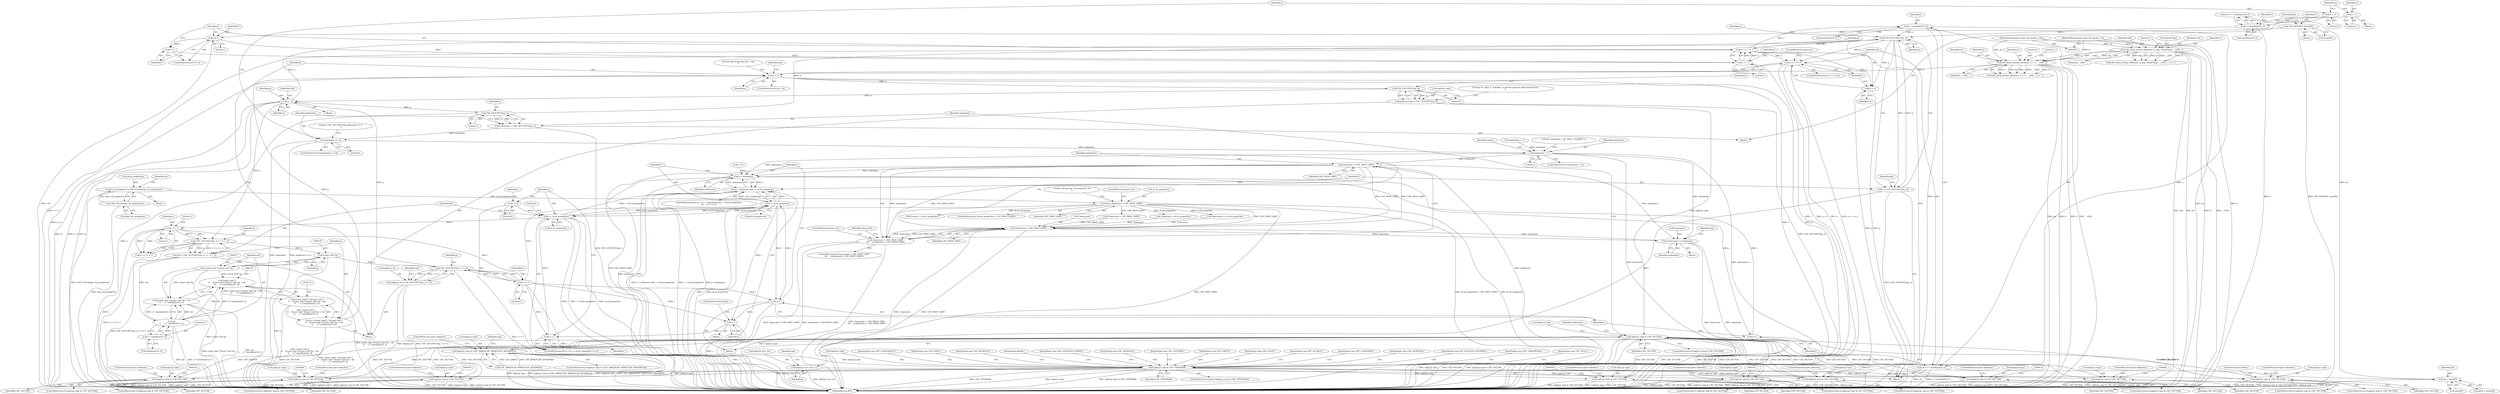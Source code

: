 digraph "0_file_f97486ef5dc3e8735440edc4fc8808c63e1a3ef0@API" {
"1000783" [label="(Call,o * sizeof(uint32_t))"];
"1000769" [label="(Call,o += l >> 1)"];
"1000771" [label="(Call,l >> 1)"];
"1000764" [label="(Call,l & 1)"];
"1000752" [label="(Call,CDF_ROUND(l, sizeof(l)))"];
"1000767" [label="(Call,l++)"];
"1000715" [label="(Call,CDF_GETUINT32(q, o))"];
"1000352" [label="(Call,CDF_GETUINT32(q, 1))"];
"1000337" [label="(Call,q - p)"];
"1000316" [label="(Call,CDF_GETUINT32(q, 0))"];
"1000288" [label="(Call,q > e)"];
"1000269" [label="(Call,q = (const uint8_t *)(const void *)\n\t\t    ((const char *)(const void *)p + ofs\n\t\t    - 2 * sizeof(uint32_t)))"];
"1000271" [label="(Call,(const uint8_t *)(const void *)\n\t\t    ((const char *)(const void *)p + ofs\n\t\t    - 2 * sizeof(uint32_t)))"];
"1000273" [label="(Call,(const void *)\n\t\t    ((const char *)(const void *)p + ofs\n\t\t    - 2 * sizeof(uint32_t)))"];
"1000276" [label="(Call,(const char *)(const void *)p)"];
"1000278" [label="(Call,(const void *)p)"];
"1000262" [label="(Call,CDF_GETUINT32(p, (i << 1) + 1))"];
"1000265" [label="(Call,i << 1)"];
"1000251" [label="(Call,i < sh.sh_properties)"];
"1000256" [label="(Call,i++)"];
"1000787" [label="(Call,i--)"];
"1000709" [label="(Call,i++)"];
"1000701" [label="(Call,i < sh.sh_properties)"];
"1000307" [label="(Call,i << 1)"];
"1000248" [label="(Call,i = 0)"];
"1000177" [label="(Call,sh.sh_properties > CDF_PROP_LIMIT)"];
"1000168" [label="(Call,sh.sh_properties = CDF_TOLE4(shp->sh_properties))"];
"1000172" [label="(Call,CDF_TOLE4(shp->sh_properties))"];
"1000281" [label="(Call,ofs\n\t\t    - 2 * sizeof(uint32_t))"];
"1000260" [label="(Call,ofs = CDF_GETUINT32(p, (i << 1) + 1))"];
"1000283" [label="(Call,2 * sizeof(uint32_t))"];
"1000238" [label="(Call,cdf_check_stream_offset(sst, h, e, 0, __LINE__))"];
"1000138" [label="(Call,cdf_check_stream_offset(sst, h, shp, sizeof(*shp), __LINE__))"];
"1000101" [label="(MethodParameterIn,const cdf_stream_t *sst)"];
"1000102" [label="(MethodParameterIn,const cdf_header_t *h)"];
"1000775" [label="(Call,q + o >= e)"];
"1000305" [label="(Call,CDF_GETUINT32(p, i << 1))"];
"1000376" [label="(Call,o * sizeof(uint32_t))"];
"1000363" [label="(Call,o = 2)"];
"1000371" [label="(Call,o = 1)"];
"1000783" [label="(Call,o * sizeof(uint32_t))"];
"1000713" [label="(Call,l = CDF_GETUINT32(q, o))"];
"1000718" [label="(Call,inp[i].pi_str.s_len = l)"];
"1000310" [label="(Call,inp[i].pi_type = CDF_GETUINT32(q, 0))"];
"1000342" [label="(Call,inp[i].pi_type & CDF_VECTOR)"];
"1000381" [label="(Call,inp[i].pi_type & (CDF_ARRAY|CDF_BYREF|CDF_RESERVED))"];
"1000394" [label="(Call,inp[i].pi_type & CDF_TYPEMASK)"];
"1000407" [label="(Call,inp[i].pi_type & CDF_VECTOR)"];
"1000437" [label="(Call,inp[i].pi_type & CDF_VECTOR)"];
"1000470" [label="(Call,inp[i].pi_type & CDF_VECTOR)"];
"1000500" [label="(Call,inp[i].pi_type & CDF_VECTOR)"];
"1000532" [label="(Call,inp[i].pi_type & CDF_VECTOR)"];
"1000564" [label="(Call,inp[i].pi_type & CDF_VECTOR)"];
"1000605" [label="(Call,inp[i].pi_type & CDF_VECTOR)"];
"1000792" [label="(Call,inp[i].pi_type & CDF_VECTOR)"];
"1000824" [label="(Call,inp[i].pi_type & CDF_VECTOR)"];
"1000275" [label="(Call,(const char *)(const void *)p + ofs\n\t\t    - 2 * sizeof(uint32_t))"];
"1000299" [label="(Call,inp[i].pi_id = CDF_GETUINT32(p, i << 1))"];
"1000350" [label="(Call,nelements = CDF_GETUINT32(q, 1))"];
"1000356" [label="(Call,nelements == 0)"];
"1000649" [label="(Call,nelements > 1)"];
"1000666" [label="(Call,nelements > CDF_PROP_LIMIT)"];
"1000662" [label="(Call,*maxcount > CDF_PROP_LIMIT)"];
"1000661" [label="(Call,*maxcount > CDF_PROP_LIMIT\n\t\t\t\t    || nelements > CDF_PROP_LIMIT)"];
"1000670" [label="(Call,*maxcount += nelements)"];
"1000698" [label="(Call,j < nelements)"];
"1000697" [label="(Call,j < nelements && i < sh.sh_properties)"];
"1000707" [label="(Call,j++)"];
"1000776" [label="(Call,q + o)"];
"1000781" [label="(Call,o4 = o * sizeof(uint32_t))"];
"1000742" [label="(Call,o4 + sizeof(l))"];
"1000376" [label="(Call,o * sizeof(uint32_t))"];
"1000766" [label="(Literal,1)"];
"1000770" [label="(Identifier,o)"];
"1000276" [label="(Call,(const char *)(const void *)p)"];
"1000763" [label="(ControlStructure,if (l & 1))"];
"1000249" [label="(Identifier,i)"];
"1000198" [label="(Call,*maxcount > CDF_PROP_LIMIT)"];
"1000651" [label="(Literal,1)"];
"1000182" [label="(ControlStructure,goto out;)"];
"1000402" [label="(JumpTarget,case CDF_NULL:)"];
"1000783" [label="(Call,o * sizeof(uint32_t))"];
"1000714" [label="(Identifier,l)"];
"1000444" [label="(ControlStructure,goto unknown;)"];
"1000539" [label="(ControlStructure,goto unknown;)"];
"1000788" [label="(Identifier,i)"];
"1000722" [label="(Identifier,inp)"];
"1000700" [label="(Identifier,nelements)"];
"1000168" [label="(Call,sh.sh_properties = CDF_TOLE4(shp->sh_properties))"];
"1000703" [label="(Call,sh.sh_properties)"];
"1000438" [label="(Call,inp[i].pi_type)"];
"1000338" [label="(Identifier,q)"];
"1000248" [label="(Call,i = 0)"];
"1000287" [label="(ControlStructure,if (q > e))"];
"1000395" [label="(Call,inp[i].pi_type)"];
"1000774" [label="(ControlStructure,if (q + o >= e))"];
"1000288" [label="(Call,q > e)"];
"1000365" [label="(Literal,2)"];
"1000532" [label="(Call,inp[i].pi_type & CDF_VECTOR)"];
"1000173" [label="(Call,shp->sh_properties)"];
"1000337" [label="(Call,q - p)"];
"1000348" [label="(Identifier,CDF_VECTOR)"];
"1000708" [label="(Identifier,j)"];
"1000782" [label="(Identifier,o4)"];
"1000437" [label="(Call,inp[i].pi_type & CDF_VECTOR)"];
"1000269" [label="(Call,q = (const uint8_t *)(const void *)\n\t\t    ((const char *)(const void *)p + ofs\n\t\t    - 2 * sizeof(uint32_t)))"];
"1000280" [label="(Identifier,p)"];
"1000241" [label="(Identifier,e)"];
"1000443" [label="(Identifier,CDF_VECTOR)"];
"1000267" [label="(Literal,1)"];
"1000321" [label="(Literal,\"%\" SIZE_T_FORMAT \"u) id=%x type=%x offs=0x%tx,0x%x\n\")"];
"1000571" [label="(ControlStructure,goto unknown;)"];
"1000355" [label="(ControlStructure,if (nelements == 0))"];
"1000469" [label="(ControlStructure,if (inp[i].pi_type & CDF_VECTOR))"];
"1000612" [label="(ControlStructure,goto unknown;)"];
"1000764" [label="(Call,l & 1)"];
"1000178" [label="(Call,sh.sh_properties)"];
"1000243" [label="(Identifier,__LINE__)"];
"1000242" [label="(Literal,0)"];
"1000363" [label="(Call,o = 2)"];
"1000142" [label="(Call,sizeof(*shp))"];
"1000652" [label="(Block,)"];
"1000792" [label="(Call,inp[i].pi_type & CDF_VECTOR)"];
"1000744" [label="(Call,sizeof(l))"];
"1000468" [label="(JumpTarget,case CDF_UNSIGNED32:)"];
"1000693" [label="(ControlStructure,for (j = 0; j < nelements && i < sh.sh_properties;\n\t\t\t    j++, i++))"];
"1000784" [label="(Identifier,o)"];
"1000375" [label="(Identifier,o4)"];
"1000711" [label="(Block,)"];
"1000771" [label="(Call,l >> 1)"];
"1000715" [label="(Call,CDF_GETUINT32(q, o))"];
"1000477" [label="(ControlStructure,goto unknown;)"];
"1000392" [label="(ControlStructure,goto unknown;)"];
"1000500" [label="(Call,inp[i].pi_type & CDF_VECTOR)"];
"1000230" [label="(Call,*count += sh.sh_properties)"];
"1000273" [label="(Call,(const void *)\n\t\t    ((const char *)(const void *)p + ofs\n\t\t    - 2 * sizeof(uint32_t)))"];
"1000777" [label="(Identifier,q)"];
"1000306" [label="(Identifier,p)"];
"1000507" [label="(ControlStructure,goto unknown;)"];
"1000382" [label="(Call,inp[i].pi_type)"];
"1000139" [label="(Identifier,sst)"];
"1000740" [label="(Call,q[o4 + sizeof(l)])"];
"1000305" [label="(Call,CDF_GETUINT32(p, i << 1))"];
"1000407" [label="(Call,inp[i].pi_type & CDF_VECTOR)"];
"1000669" [label="(ControlStructure,goto out;)"];
"1000845" [label="(Literal,0)"];
"1000310" [label="(Call,inp[i].pi_type = CDF_GETUINT32(q, 0))"];
"1000662" [label="(Call,*maxcount > CDF_PROP_LIMIT)"];
"1000169" [label="(Call,sh.sh_properties)"];
"1000752" [label="(Call,CDF_ROUND(l, sizeof(l)))"];
"1000470" [label="(Call,inp[i].pi_type & CDF_VECTOR)"];
"1000373" [label="(Literal,1)"];
"1000356" [label="(Call,nelements == 0)"];
"1000501" [label="(Call,inp[i].pi_type)"];
"1000369" [label="(Identifier,nelements)"];
"1000533" [label="(Call,inp[i].pi_type)"];
"1000467" [label="(JumpTarget,case CDF_BOOL:)"];
"1000606" [label="(Call,inp[i].pi_type)"];
"1000281" [label="(Call,ofs\n\t\t    - 2 * sizeof(uint32_t))"];
"1000371" [label="(Call,o = 1)"];
"1000316" [label="(Call,CDF_GETUINT32(q, 0))"];
"1000405" [label="(JumpTarget,case CDF_SIGNED16:)"];
"1000765" [label="(Identifier,l)"];
"1000833" [label="(JumpTarget,default:)"];
"1000670" [label="(Call,*maxcount += nelements)"];
"1000702" [label="(Identifier,i)"];
"1000646" [label="(JumpTarget,case CDF_LENGTH32_STRING:)"];
"1000759" [label="(Identifier,inp)"];
"1000672" [label="(Identifier,maxcount)"];
"1000138" [label="(Call,cdf_check_stream_offset(sst, h, shp, sizeof(*shp), __LINE__))"];
"1000853" [label="(MethodReturn,RET)"];
"1000655" [label="(Identifier,nelem)"];
"1000179" [label="(Identifier,sh)"];
"1000211" [label="(Call,*maxcount = sh.sh_properties)"];
"1000101" [label="(MethodParameterIn,const cdf_stream_t *sst)"];
"1000780" [label="(ControlStructure,goto out;)"];
"1000102" [label="(MethodParameterIn,const cdf_header_t *h)"];
"1000605" [label="(Call,inp[i].pi_type & CDF_VECTOR)"];
"1000769" [label="(Call,o += l >> 1)"];
"1000309" [label="(Literal,1)"];
"1000779" [label="(Identifier,e)"];
"1000318" [label="(Literal,0)"];
"1000250" [label="(Literal,0)"];
"1000253" [label="(Call,sh.sh_properties)"];
"1000742" [label="(Call,o4 + sizeof(l))"];
"1000660" [label="(ControlStructure,if (*maxcount > CDF_PROP_LIMIT\n\t\t\t\t    || nelements > CDF_PROP_LIMIT))"];
"1000264" [label="(Call,(i << 1) + 1)"];
"1000718" [label="(Call,inp[i].pi_str.s_len = l)"];
"1000354" [label="(Literal,1)"];
"1000282" [label="(Identifier,ofs)"];
"1000353" [label="(Identifier,q)"];
"1000778" [label="(Identifier,o)"];
"1000435" [label="(JumpTarget,case CDF_SIGNED32:)"];
"1000245" [label="(Literal,1)"];
"1000145" [label="(Identifier,__LINE__)"];
"1000265" [label="(Call,i << 1)"];
"1000302" [label="(Identifier,inp)"];
"1000299" [label="(Call,inp[i].pi_id = CDF_GETUINT32(p, i << 1))"];
"1000790" [label="(JumpTarget,case CDF_FILETIME:)"];
"1000414" [label="(ControlStructure,goto unknown;)"];
"1000140" [label="(Identifier,h)"];
"1000832" [label="(ControlStructure,break;)"];
"1000506" [label="(Identifier,CDF_VECTOR)"];
"1000768" [label="(Identifier,l)"];
"1000263" [label="(Identifier,p)"];
"1000775" [label="(Call,q + o >= e)"];
"1000271" [label="(Call,(const uint8_t *)(const void *)\n\t\t    ((const char *)(const void *)p + ofs\n\t\t    - 2 * sizeof(uint32_t)))"];
"1000172" [label="(Call,CDF_TOLE4(shp->sh_properties))"];
"1000403" [label="(JumpTarget,case CDF_EMPTY:)"];
"1000185" [label="(Literal,\"section len: %u properties %u\n\")"];
"1000562" [label="(JumpTarget,case CDF_FLOAT:)"];
"1000767" [label="(Call,l++)"];
"1000262" [label="(Call,CDF_GETUINT32(p, (i << 1) + 1))"];
"1000387" [label="(Call,CDF_ARRAY|CDF_BYREF|CDF_RESERVED)"];
"1000649" [label="(Call,nelements > 1)"];
"1000393" [label="(ControlStructure,switch (inp[i].pi_type & CDF_TYPEMASK))"];
"1000699" [label="(Identifier,j)"];
"1000349" [label="(Block,)"];
"1000401" [label="(Block,)"];
"1000374" [label="(Call,o4 = o * sizeof(uint32_t))"];
"1000603" [label="(JumpTarget,case CDF_DOUBLE:)"];
"1000357" [label="(Identifier,nelements)"];
"1000793" [label="(Call,inp[i].pi_type)"];
"1000673" [label="(Identifier,nelements)"];
"1000270" [label="(Identifier,q)"];
"1000408" [label="(Call,inp[i].pi_type)"];
"1000397" [label="(Identifier,inp)"];
"1000707" [label="(Call,j++)"];
"1000239" [label="(Identifier,sst)"];
"1000176" [label="(ControlStructure,if (sh.sh_properties > CDF_PROP_LIMIT))"];
"1000203" [label="(Call,*maxcount += sh.sh_properties)"];
"1000351" [label="(Identifier,nelements)"];
"1000257" [label="(Identifier,i)"];
"1000137" [label="(Call,cdf_check_stream_offset(sst, h, shp, sizeof(*shp), __LINE__) == -1)"];
"1000787" [label="(Call,i--)"];
"1000378" [label="(Call,sizeof(uint32_t))"];
"1000822" [label="(JumpTarget,case CDF_CLIPBOARD:)"];
"1000648" [label="(ControlStructure,if (nelements > 1))"];
"1000676" [label="(Identifier,inp)"];
"1000667" [label="(Identifier,nelements)"];
"1000789" [label="(ControlStructure,break;)"];
"1000710" [label="(Identifier,i)"];
"1000570" [label="(Identifier,CDF_VECTOR)"];
"1000726" [label="(Identifier,l)"];
"1000177" [label="(Call,sh.sh_properties > CDF_PROP_LIMIT)"];
"1000368" [label="(Call,nelements = 1)"];
"1000400" [label="(Identifier,CDF_TYPEMASK)"];
"1000364" [label="(Identifier,o)"];
"1000754" [label="(Call,sizeof(l))"];
"1000381" [label="(Call,inp[i].pi_type & (CDF_ARRAY|CDF_BYREF|CDF_RESERVED))"];
"1000498" [label="(JumpTarget,case CDF_SIGNED64:)"];
"1000275" [label="(Call,(const char *)(const void *)p + ofs\n\t\t    - 2 * sizeof(uint32_t))"];
"1000663" [label="(Call,*maxcount)"];
"1000380" [label="(ControlStructure,if (inp[i].pi_type & (CDF_ARRAY|CDF_BYREF|CDF_RESERVED)))"];
"1000753" [label="(Identifier,l)"];
"1000339" [label="(Identifier,p)"];
"1000367" [label="(Block,)"];
"1000823" [label="(ControlStructure,if (inp[i].pi_type & CDF_VECTOR))"];
"1000671" [label="(Call,*maxcount)"];
"1000283" [label="(Call,2 * sizeof(uint32_t))"];
"1000791" [label="(ControlStructure,if (inp[i].pi_type & CDF_VECTOR))"];
"1000668" [label="(Identifier,CDF_PROP_LIMIT)"];
"1000413" [label="(Identifier,CDF_VECTOR)"];
"1000743" [label="(Identifier,o4)"];
"1000289" [label="(Identifier,q)"];
"1000406" [label="(ControlStructure,if (inp[i].pi_type & CDF_VECTOR))"];
"1000471" [label="(Call,inp[i].pi_type)"];
"1000611" [label="(Identifier,CDF_VECTOR)"];
"1000260" [label="(Call,ofs = CDF_GETUINT32(p, (i << 1) + 1))"];
"1000181" [label="(Identifier,CDF_PROP_LIMIT)"];
"1000251" [label="(Call,i < sh.sh_properties)"];
"1000697" [label="(Call,j < nelements && i < sh.sh_properties)"];
"1000240" [label="(Identifier,h)"];
"1000731" [label="(Identifier,inp)"];
"1000564" [label="(Call,inp[i].pi_type & CDF_VECTOR)"];
"1000647" [label="(JumpTarget,case CDF_LENGTH32_WSTRING:)"];
"1000268" [label="(Literal,1)"];
"1000256" [label="(Call,i++)"];
"1000394" [label="(Call,inp[i].pi_type & CDF_TYPEMASK)"];
"1000372" [label="(Identifier,o)"];
"1000358" [label="(Literal,0)"];
"1000698" [label="(Call,j < nelements)"];
"1000530" [label="(JumpTarget,case CDF_UNSIGNED64:)"];
"1000350" [label="(Call,nelements = CDF_GETUINT32(q, 1))"];
"1000258" [label="(Block,)"];
"1000706" [label="(Block,)"];
"1000307" [label="(Call,i << 1)"];
"1000342" [label="(Call,inp[i].pi_type & CDF_VECTOR)"];
"1000352" [label="(Call,CDF_GETUINT32(q, 1))"];
"1000716" [label="(Identifier,q)"];
"1000691" [label="(Literal,\"nelements = %\" SIZE_T_FORMAT \"u\n\")"];
"1000278" [label="(Call,(const void *)p)"];
"1000717" [label="(Identifier,o)"];
"1000538" [label="(Identifier,CDF_VECTOR)"];
"1000831" [label="(ControlStructure,goto unknown;)"];
"1000284" [label="(Literal,2)"];
"1000650" [label="(Identifier,nelements)"];
"1000252" [label="(Identifier,i)"];
"1000141" [label="(Identifier,shp)"];
"1000773" [label="(Literal,1)"];
"1000308" [label="(Identifier,i)"];
"1000666" [label="(Call,nelements > CDF_PROP_LIMIT)"];
"1000361" [label="(Literal,\"CDF_VECTOR with nelements == 0\n\")"];
"1000785" [label="(Call,sizeof(uint32_t))"];
"1000377" [label="(Identifier,o)"];
"1000499" [label="(ControlStructure,if (inp[i].pi_type & CDF_VECTOR))"];
"1000772" [label="(Identifier,l)"];
"1000341" [label="(ControlStructure,if (inp[i].pi_type & CDF_VECTOR))"];
"1000830" [label="(Identifier,CDF_VECTOR)"];
"1000665" [label="(Identifier,CDF_PROP_LIMIT)"];
"1000476" [label="(Identifier,CDF_VECTOR)"];
"1000799" [label="(ControlStructure,goto unknown;)"];
"1000436" [label="(ControlStructure,if (inp[i].pi_type & CDF_VECTOR))"];
"1000340" [label="(Identifier,offs)"];
"1000343" [label="(Call,inp[i].pi_type)"];
"1000531" [label="(ControlStructure,if (inp[i].pi_type & CDF_VECTOR))"];
"1000290" [label="(Identifier,e)"];
"1000751" [label="(Block,)"];
"1000604" [label="(ControlStructure,if (inp[i].pi_type & CDF_VECTOR))"];
"1000247" [label="(ControlStructure,for (i = 0; i < sh.sh_properties; i++))"];
"1000781" [label="(Call,o4 = o * sizeof(uint32_t))"];
"1000776" [label="(Call,q + o)"];
"1000317" [label="(Identifier,q)"];
"1000238" [label="(Call,cdf_check_stream_offset(sst, h, e, 0, __LINE__))"];
"1000107" [label="(Block,)"];
"1000261" [label="(Identifier,ofs)"];
"1000565" [label="(Call,inp[i].pi_type)"];
"1000237" [label="(Call,cdf_check_stream_offset(sst, h, e, 0, __LINE__) == -1)"];
"1000563" [label="(ControlStructure,if (inp[i].pi_type & CDF_VECTOR))"];
"1000285" [label="(Call,sizeof(uint32_t))"];
"1000719" [label="(Call,inp[i].pi_str.s_len)"];
"1000824" [label="(Call,inp[i].pi_type & CDF_VECTOR)"];
"1000300" [label="(Call,inp[i].pi_id)"];
"1000701" [label="(Call,i < sh.sh_properties)"];
"1000709" [label="(Call,i++)"];
"1000798" [label="(Identifier,CDF_VECTOR)"];
"1000313" [label="(Identifier,inp)"];
"1000661" [label="(Call,*maxcount > CDF_PROP_LIMIT\n\t\t\t\t    || nelements > CDF_PROP_LIMIT)"];
"1000294" [label="(Literal,\"Ran of the end %p > %p\n\")"];
"1000713" [label="(Call,l = CDF_GETUINT32(q, o))"];
"1000825" [label="(Call,inp[i].pi_type)"];
"1000311" [label="(Call,inp[i].pi_type)"];
"1000266" [label="(Identifier,i)"];
"1000694" [label="(Call,j = 0)"];
"1000147" [label="(Literal,1)"];
"1000336" [label="(Block,)"];
"1000783" -> "1000781"  [label="AST: "];
"1000783" -> "1000785"  [label="CFG: "];
"1000784" -> "1000783"  [label="AST: "];
"1000785" -> "1000783"  [label="AST: "];
"1000781" -> "1000783"  [label="CFG: "];
"1000783" -> "1000853"  [label="DDG: o"];
"1000783" -> "1000715"  [label="DDG: o"];
"1000783" -> "1000781"  [label="DDG: o"];
"1000769" -> "1000783"  [label="DDG: o"];
"1000769" -> "1000711"  [label="AST: "];
"1000769" -> "1000771"  [label="CFG: "];
"1000770" -> "1000769"  [label="AST: "];
"1000771" -> "1000769"  [label="AST: "];
"1000777" -> "1000769"  [label="CFG: "];
"1000769" -> "1000853"  [label="DDG: l >> 1"];
"1000771" -> "1000769"  [label="DDG: l"];
"1000771" -> "1000769"  [label="DDG: 1"];
"1000715" -> "1000769"  [label="DDG: o"];
"1000769" -> "1000775"  [label="DDG: o"];
"1000769" -> "1000776"  [label="DDG: o"];
"1000771" -> "1000773"  [label="CFG: "];
"1000772" -> "1000771"  [label="AST: "];
"1000773" -> "1000771"  [label="AST: "];
"1000771" -> "1000853"  [label="DDG: l"];
"1000764" -> "1000771"  [label="DDG: l"];
"1000767" -> "1000771"  [label="DDG: l"];
"1000764" -> "1000763"  [label="AST: "];
"1000764" -> "1000766"  [label="CFG: "];
"1000765" -> "1000764"  [label="AST: "];
"1000766" -> "1000764"  [label="AST: "];
"1000768" -> "1000764"  [label="CFG: "];
"1000770" -> "1000764"  [label="CFG: "];
"1000764" -> "1000853"  [label="DDG: l & 1"];
"1000752" -> "1000764"  [label="DDG: l"];
"1000764" -> "1000767"  [label="DDG: l"];
"1000752" -> "1000751"  [label="AST: "];
"1000752" -> "1000754"  [label="CFG: "];
"1000753" -> "1000752"  [label="AST: "];
"1000754" -> "1000752"  [label="AST: "];
"1000759" -> "1000752"  [label="CFG: "];
"1000752" -> "1000853"  [label="DDG: CDF_ROUND(l, sizeof(l))"];
"1000767" -> "1000763"  [label="AST: "];
"1000767" -> "1000768"  [label="CFG: "];
"1000768" -> "1000767"  [label="AST: "];
"1000770" -> "1000767"  [label="CFG: "];
"1000715" -> "1000713"  [label="AST: "];
"1000715" -> "1000717"  [label="CFG: "];
"1000716" -> "1000715"  [label="AST: "];
"1000717" -> "1000715"  [label="AST: "];
"1000713" -> "1000715"  [label="CFG: "];
"1000715" -> "1000713"  [label="DDG: q"];
"1000715" -> "1000713"  [label="DDG: o"];
"1000352" -> "1000715"  [label="DDG: q"];
"1000337" -> "1000715"  [label="DDG: q"];
"1000376" -> "1000715"  [label="DDG: o"];
"1000715" -> "1000775"  [label="DDG: q"];
"1000715" -> "1000776"  [label="DDG: q"];
"1000352" -> "1000350"  [label="AST: "];
"1000352" -> "1000354"  [label="CFG: "];
"1000353" -> "1000352"  [label="AST: "];
"1000354" -> "1000352"  [label="AST: "];
"1000350" -> "1000352"  [label="CFG: "];
"1000352" -> "1000853"  [label="DDG: q"];
"1000352" -> "1000350"  [label="DDG: q"];
"1000352" -> "1000350"  [label="DDG: 1"];
"1000337" -> "1000352"  [label="DDG: q"];
"1000337" -> "1000336"  [label="AST: "];
"1000337" -> "1000339"  [label="CFG: "];
"1000338" -> "1000337"  [label="AST: "];
"1000339" -> "1000337"  [label="AST: "];
"1000340" -> "1000337"  [label="CFG: "];
"1000337" -> "1000853"  [label="DDG: p"];
"1000337" -> "1000853"  [label="DDG: q"];
"1000337" -> "1000853"  [label="DDG: q - p"];
"1000337" -> "1000262"  [label="DDG: p"];
"1000316" -> "1000337"  [label="DDG: q"];
"1000305" -> "1000337"  [label="DDG: p"];
"1000316" -> "1000310"  [label="AST: "];
"1000316" -> "1000318"  [label="CFG: "];
"1000317" -> "1000316"  [label="AST: "];
"1000318" -> "1000316"  [label="AST: "];
"1000310" -> "1000316"  [label="CFG: "];
"1000316" -> "1000310"  [label="DDG: q"];
"1000316" -> "1000310"  [label="DDG: 0"];
"1000288" -> "1000316"  [label="DDG: q"];
"1000288" -> "1000287"  [label="AST: "];
"1000288" -> "1000290"  [label="CFG: "];
"1000289" -> "1000288"  [label="AST: "];
"1000290" -> "1000288"  [label="AST: "];
"1000294" -> "1000288"  [label="CFG: "];
"1000302" -> "1000288"  [label="CFG: "];
"1000288" -> "1000853"  [label="DDG: e"];
"1000288" -> "1000853"  [label="DDG: q"];
"1000288" -> "1000853"  [label="DDG: q > e"];
"1000269" -> "1000288"  [label="DDG: q"];
"1000238" -> "1000288"  [label="DDG: e"];
"1000775" -> "1000288"  [label="DDG: e"];
"1000288" -> "1000775"  [label="DDG: e"];
"1000269" -> "1000258"  [label="AST: "];
"1000269" -> "1000271"  [label="CFG: "];
"1000270" -> "1000269"  [label="AST: "];
"1000271" -> "1000269"  [label="AST: "];
"1000289" -> "1000269"  [label="CFG: "];
"1000269" -> "1000853"  [label="DDG: (const uint8_t *)(const void *)\n\t\t    ((const char *)(const void *)p + ofs\n\t\t    - 2 * sizeof(uint32_t))"];
"1000271" -> "1000269"  [label="DDG: (const void *)\n\t\t    ((const char *)(const void *)p + ofs\n\t\t    - 2 * sizeof(uint32_t))"];
"1000271" -> "1000273"  [label="CFG: "];
"1000272" -> "1000271"  [label="AST: "];
"1000273" -> "1000271"  [label="AST: "];
"1000271" -> "1000853"  [label="DDG: (const void *)\n\t\t    ((const char *)(const void *)p + ofs\n\t\t    - 2 * sizeof(uint32_t))"];
"1000273" -> "1000271"  [label="DDG: (const char *)(const void *)p + ofs\n\t\t    - 2 * sizeof(uint32_t)"];
"1000273" -> "1000275"  [label="CFG: "];
"1000274" -> "1000273"  [label="AST: "];
"1000275" -> "1000273"  [label="AST: "];
"1000273" -> "1000853"  [label="DDG: (const char *)(const void *)p + ofs\n\t\t    - 2 * sizeof(uint32_t)"];
"1000276" -> "1000273"  [label="DDG: (const void *)p"];
"1000281" -> "1000273"  [label="DDG: ofs"];
"1000281" -> "1000273"  [label="DDG: 2 * sizeof(uint32_t)"];
"1000276" -> "1000275"  [label="AST: "];
"1000276" -> "1000278"  [label="CFG: "];
"1000277" -> "1000276"  [label="AST: "];
"1000278" -> "1000276"  [label="AST: "];
"1000282" -> "1000276"  [label="CFG: "];
"1000276" -> "1000853"  [label="DDG: (const void *)p"];
"1000276" -> "1000275"  [label="DDG: (const void *)p"];
"1000278" -> "1000276"  [label="DDG: p"];
"1000278" -> "1000280"  [label="CFG: "];
"1000279" -> "1000278"  [label="AST: "];
"1000280" -> "1000278"  [label="AST: "];
"1000278" -> "1000853"  [label="DDG: p"];
"1000262" -> "1000278"  [label="DDG: p"];
"1000278" -> "1000305"  [label="DDG: p"];
"1000262" -> "1000260"  [label="AST: "];
"1000262" -> "1000264"  [label="CFG: "];
"1000263" -> "1000262"  [label="AST: "];
"1000264" -> "1000262"  [label="AST: "];
"1000260" -> "1000262"  [label="CFG: "];
"1000262" -> "1000853"  [label="DDG: (i << 1) + 1"];
"1000262" -> "1000260"  [label="DDG: p"];
"1000262" -> "1000260"  [label="DDG: (i << 1) + 1"];
"1000265" -> "1000262"  [label="DDG: i"];
"1000265" -> "1000262"  [label="DDG: 1"];
"1000265" -> "1000264"  [label="AST: "];
"1000265" -> "1000267"  [label="CFG: "];
"1000266" -> "1000265"  [label="AST: "];
"1000267" -> "1000265"  [label="AST: "];
"1000268" -> "1000265"  [label="CFG: "];
"1000265" -> "1000853"  [label="DDG: i"];
"1000265" -> "1000264"  [label="DDG: i"];
"1000265" -> "1000264"  [label="DDG: 1"];
"1000251" -> "1000265"  [label="DDG: i"];
"1000265" -> "1000307"  [label="DDG: i"];
"1000251" -> "1000247"  [label="AST: "];
"1000251" -> "1000253"  [label="CFG: "];
"1000252" -> "1000251"  [label="AST: "];
"1000253" -> "1000251"  [label="AST: "];
"1000261" -> "1000251"  [label="CFG: "];
"1000845" -> "1000251"  [label="CFG: "];
"1000251" -> "1000853"  [label="DDG: i < sh.sh_properties"];
"1000251" -> "1000853"  [label="DDG: sh.sh_properties"];
"1000251" -> "1000853"  [label="DDG: i"];
"1000256" -> "1000251"  [label="DDG: i"];
"1000248" -> "1000251"  [label="DDG: i"];
"1000701" -> "1000251"  [label="DDG: sh.sh_properties"];
"1000177" -> "1000251"  [label="DDG: sh.sh_properties"];
"1000251" -> "1000697"  [label="DDG: i < sh.sh_properties"];
"1000251" -> "1000701"  [label="DDG: sh.sh_properties"];
"1000256" -> "1000247"  [label="AST: "];
"1000256" -> "1000257"  [label="CFG: "];
"1000257" -> "1000256"  [label="AST: "];
"1000252" -> "1000256"  [label="CFG: "];
"1000787" -> "1000256"  [label="DDG: i"];
"1000307" -> "1000256"  [label="DDG: i"];
"1000787" -> "1000401"  [label="AST: "];
"1000787" -> "1000788"  [label="CFG: "];
"1000788" -> "1000787"  [label="AST: "];
"1000789" -> "1000787"  [label="CFG: "];
"1000787" -> "1000853"  [label="DDG: i"];
"1000709" -> "1000787"  [label="DDG: i"];
"1000701" -> "1000787"  [label="DDG: i"];
"1000307" -> "1000787"  [label="DDG: i"];
"1000709" -> "1000706"  [label="AST: "];
"1000709" -> "1000710"  [label="CFG: "];
"1000710" -> "1000709"  [label="AST: "];
"1000699" -> "1000709"  [label="CFG: "];
"1000709" -> "1000853"  [label="DDG: i"];
"1000709" -> "1000701"  [label="DDG: i"];
"1000701" -> "1000709"  [label="DDG: i"];
"1000307" -> "1000709"  [label="DDG: i"];
"1000701" -> "1000697"  [label="AST: "];
"1000701" -> "1000703"  [label="CFG: "];
"1000702" -> "1000701"  [label="AST: "];
"1000703" -> "1000701"  [label="AST: "];
"1000697" -> "1000701"  [label="CFG: "];
"1000701" -> "1000853"  [label="DDG: i"];
"1000701" -> "1000853"  [label="DDG: sh.sh_properties"];
"1000701" -> "1000697"  [label="DDG: i"];
"1000701" -> "1000697"  [label="DDG: sh.sh_properties"];
"1000307" -> "1000701"  [label="DDG: i"];
"1000307" -> "1000305"  [label="AST: "];
"1000307" -> "1000309"  [label="CFG: "];
"1000308" -> "1000307"  [label="AST: "];
"1000309" -> "1000307"  [label="AST: "];
"1000305" -> "1000307"  [label="CFG: "];
"1000307" -> "1000853"  [label="DDG: i"];
"1000307" -> "1000305"  [label="DDG: i"];
"1000307" -> "1000305"  [label="DDG: 1"];
"1000248" -> "1000247"  [label="AST: "];
"1000248" -> "1000250"  [label="CFG: "];
"1000249" -> "1000248"  [label="AST: "];
"1000250" -> "1000248"  [label="AST: "];
"1000252" -> "1000248"  [label="CFG: "];
"1000177" -> "1000176"  [label="AST: "];
"1000177" -> "1000181"  [label="CFG: "];
"1000178" -> "1000177"  [label="AST: "];
"1000181" -> "1000177"  [label="AST: "];
"1000182" -> "1000177"  [label="CFG: "];
"1000185" -> "1000177"  [label="CFG: "];
"1000177" -> "1000853"  [label="DDG: sh.sh_properties"];
"1000177" -> "1000853"  [label="DDG: CDF_PROP_LIMIT"];
"1000177" -> "1000853"  [label="DDG: sh.sh_properties > CDF_PROP_LIMIT"];
"1000168" -> "1000177"  [label="DDG: sh.sh_properties"];
"1000177" -> "1000198"  [label="DDG: CDF_PROP_LIMIT"];
"1000177" -> "1000203"  [label="DDG: sh.sh_properties"];
"1000177" -> "1000211"  [label="DDG: sh.sh_properties"];
"1000177" -> "1000230"  [label="DDG: sh.sh_properties"];
"1000177" -> "1000662"  [label="DDG: CDF_PROP_LIMIT"];
"1000168" -> "1000107"  [label="AST: "];
"1000168" -> "1000172"  [label="CFG: "];
"1000169" -> "1000168"  [label="AST: "];
"1000172" -> "1000168"  [label="AST: "];
"1000179" -> "1000168"  [label="CFG: "];
"1000168" -> "1000853"  [label="DDG: CDF_TOLE4(shp->sh_properties)"];
"1000172" -> "1000168"  [label="DDG: shp->sh_properties"];
"1000172" -> "1000173"  [label="CFG: "];
"1000173" -> "1000172"  [label="AST: "];
"1000172" -> "1000853"  [label="DDG: shp->sh_properties"];
"1000281" -> "1000275"  [label="AST: "];
"1000281" -> "1000283"  [label="CFG: "];
"1000282" -> "1000281"  [label="AST: "];
"1000283" -> "1000281"  [label="AST: "];
"1000275" -> "1000281"  [label="CFG: "];
"1000281" -> "1000853"  [label="DDG: ofs"];
"1000281" -> "1000853"  [label="DDG: 2 * sizeof(uint32_t)"];
"1000281" -> "1000275"  [label="DDG: ofs"];
"1000281" -> "1000275"  [label="DDG: 2 * sizeof(uint32_t)"];
"1000260" -> "1000281"  [label="DDG: ofs"];
"1000283" -> "1000281"  [label="DDG: 2"];
"1000260" -> "1000258"  [label="AST: "];
"1000261" -> "1000260"  [label="AST: "];
"1000270" -> "1000260"  [label="CFG: "];
"1000260" -> "1000853"  [label="DDG: CDF_GETUINT32(p, (i << 1) + 1)"];
"1000283" -> "1000285"  [label="CFG: "];
"1000284" -> "1000283"  [label="AST: "];
"1000285" -> "1000283"  [label="AST: "];
"1000238" -> "1000237"  [label="AST: "];
"1000238" -> "1000243"  [label="CFG: "];
"1000239" -> "1000238"  [label="AST: "];
"1000240" -> "1000238"  [label="AST: "];
"1000241" -> "1000238"  [label="AST: "];
"1000242" -> "1000238"  [label="AST: "];
"1000243" -> "1000238"  [label="AST: "];
"1000245" -> "1000238"  [label="CFG: "];
"1000238" -> "1000853"  [label="DDG: sst"];
"1000238" -> "1000853"  [label="DDG: h"];
"1000238" -> "1000853"  [label="DDG: e"];
"1000238" -> "1000853"  [label="DDG: __LINE__"];
"1000238" -> "1000237"  [label="DDG: e"];
"1000238" -> "1000237"  [label="DDG: sst"];
"1000238" -> "1000237"  [label="DDG: h"];
"1000238" -> "1000237"  [label="DDG: __LINE__"];
"1000238" -> "1000237"  [label="DDG: 0"];
"1000138" -> "1000238"  [label="DDG: sst"];
"1000138" -> "1000238"  [label="DDG: h"];
"1000138" -> "1000238"  [label="DDG: __LINE__"];
"1000101" -> "1000238"  [label="DDG: sst"];
"1000102" -> "1000238"  [label="DDG: h"];
"1000138" -> "1000137"  [label="AST: "];
"1000138" -> "1000145"  [label="CFG: "];
"1000139" -> "1000138"  [label="AST: "];
"1000140" -> "1000138"  [label="AST: "];
"1000141" -> "1000138"  [label="AST: "];
"1000142" -> "1000138"  [label="AST: "];
"1000145" -> "1000138"  [label="AST: "];
"1000147" -> "1000138"  [label="CFG: "];
"1000138" -> "1000853"  [label="DDG: shp"];
"1000138" -> "1000853"  [label="DDG: sst"];
"1000138" -> "1000853"  [label="DDG: h"];
"1000138" -> "1000853"  [label="DDG: __LINE__"];
"1000138" -> "1000137"  [label="DDG: sst"];
"1000138" -> "1000137"  [label="DDG: __LINE__"];
"1000138" -> "1000137"  [label="DDG: h"];
"1000138" -> "1000137"  [label="DDG: shp"];
"1000101" -> "1000138"  [label="DDG: sst"];
"1000102" -> "1000138"  [label="DDG: h"];
"1000101" -> "1000100"  [label="AST: "];
"1000101" -> "1000853"  [label="DDG: sst"];
"1000102" -> "1000100"  [label="AST: "];
"1000102" -> "1000853"  [label="DDG: h"];
"1000775" -> "1000774"  [label="AST: "];
"1000775" -> "1000779"  [label="CFG: "];
"1000776" -> "1000775"  [label="AST: "];
"1000779" -> "1000775"  [label="AST: "];
"1000780" -> "1000775"  [label="CFG: "];
"1000782" -> "1000775"  [label="CFG: "];
"1000775" -> "1000853"  [label="DDG: q + o"];
"1000775" -> "1000853"  [label="DDG: e"];
"1000775" -> "1000853"  [label="DDG: q + o >= e"];
"1000305" -> "1000299"  [label="AST: "];
"1000306" -> "1000305"  [label="AST: "];
"1000299" -> "1000305"  [label="CFG: "];
"1000305" -> "1000853"  [label="DDG: i << 1"];
"1000305" -> "1000299"  [label="DDG: p"];
"1000305" -> "1000299"  [label="DDG: i << 1"];
"1000376" -> "1000374"  [label="AST: "];
"1000376" -> "1000378"  [label="CFG: "];
"1000377" -> "1000376"  [label="AST: "];
"1000378" -> "1000376"  [label="AST: "];
"1000374" -> "1000376"  [label="CFG: "];
"1000376" -> "1000853"  [label="DDG: o"];
"1000376" -> "1000374"  [label="DDG: o"];
"1000363" -> "1000376"  [label="DDG: o"];
"1000371" -> "1000376"  [label="DDG: o"];
"1000363" -> "1000349"  [label="AST: "];
"1000363" -> "1000365"  [label="CFG: "];
"1000364" -> "1000363"  [label="AST: "];
"1000365" -> "1000363"  [label="AST: "];
"1000375" -> "1000363"  [label="CFG: "];
"1000371" -> "1000367"  [label="AST: "];
"1000371" -> "1000373"  [label="CFG: "];
"1000372" -> "1000371"  [label="AST: "];
"1000373" -> "1000371"  [label="AST: "];
"1000375" -> "1000371"  [label="CFG: "];
"1000713" -> "1000711"  [label="AST: "];
"1000714" -> "1000713"  [label="AST: "];
"1000722" -> "1000713"  [label="CFG: "];
"1000713" -> "1000853"  [label="DDG: CDF_GETUINT32(q, o)"];
"1000713" -> "1000718"  [label="DDG: l"];
"1000718" -> "1000711"  [label="AST: "];
"1000718" -> "1000726"  [label="CFG: "];
"1000719" -> "1000718"  [label="AST: "];
"1000726" -> "1000718"  [label="AST: "];
"1000731" -> "1000718"  [label="CFG: "];
"1000718" -> "1000853"  [label="DDG: inp[i].pi_str.s_len"];
"1000310" -> "1000258"  [label="AST: "];
"1000311" -> "1000310"  [label="AST: "];
"1000321" -> "1000310"  [label="CFG: "];
"1000310" -> "1000853"  [label="DDG: CDF_GETUINT32(q, 0)"];
"1000310" -> "1000342"  [label="DDG: inp[i].pi_type"];
"1000342" -> "1000341"  [label="AST: "];
"1000342" -> "1000348"  [label="CFG: "];
"1000343" -> "1000342"  [label="AST: "];
"1000348" -> "1000342"  [label="AST: "];
"1000351" -> "1000342"  [label="CFG: "];
"1000369" -> "1000342"  [label="CFG: "];
"1000342" -> "1000853"  [label="DDG: inp[i].pi_type"];
"1000342" -> "1000853"  [label="DDG: CDF_VECTOR"];
"1000342" -> "1000853"  [label="DDG: inp[i].pi_type & CDF_VECTOR"];
"1000824" -> "1000342"  [label="DDG: CDF_VECTOR"];
"1000407" -> "1000342"  [label="DDG: CDF_VECTOR"];
"1000564" -> "1000342"  [label="DDG: CDF_VECTOR"];
"1000792" -> "1000342"  [label="DDG: CDF_VECTOR"];
"1000532" -> "1000342"  [label="DDG: CDF_VECTOR"];
"1000500" -> "1000342"  [label="DDG: CDF_VECTOR"];
"1000437" -> "1000342"  [label="DDG: CDF_VECTOR"];
"1000470" -> "1000342"  [label="DDG: CDF_VECTOR"];
"1000605" -> "1000342"  [label="DDG: CDF_VECTOR"];
"1000342" -> "1000381"  [label="DDG: inp[i].pi_type"];
"1000342" -> "1000407"  [label="DDG: CDF_VECTOR"];
"1000342" -> "1000437"  [label="DDG: CDF_VECTOR"];
"1000342" -> "1000470"  [label="DDG: CDF_VECTOR"];
"1000342" -> "1000500"  [label="DDG: CDF_VECTOR"];
"1000342" -> "1000532"  [label="DDG: CDF_VECTOR"];
"1000342" -> "1000564"  [label="DDG: CDF_VECTOR"];
"1000342" -> "1000605"  [label="DDG: CDF_VECTOR"];
"1000342" -> "1000792"  [label="DDG: CDF_VECTOR"];
"1000342" -> "1000824"  [label="DDG: CDF_VECTOR"];
"1000381" -> "1000380"  [label="AST: "];
"1000381" -> "1000387"  [label="CFG: "];
"1000382" -> "1000381"  [label="AST: "];
"1000387" -> "1000381"  [label="AST: "];
"1000392" -> "1000381"  [label="CFG: "];
"1000397" -> "1000381"  [label="CFG: "];
"1000381" -> "1000853"  [label="DDG: CDF_ARRAY|CDF_BYREF|CDF_RESERVED"];
"1000381" -> "1000853"  [label="DDG: inp[i].pi_type"];
"1000381" -> "1000853"  [label="DDG: inp[i].pi_type & (CDF_ARRAY|CDF_BYREF|CDF_RESERVED)"];
"1000387" -> "1000381"  [label="DDG: CDF_ARRAY"];
"1000387" -> "1000381"  [label="DDG: CDF_BYREF|CDF_RESERVED"];
"1000381" -> "1000394"  [label="DDG: inp[i].pi_type"];
"1000394" -> "1000393"  [label="AST: "];
"1000394" -> "1000400"  [label="CFG: "];
"1000395" -> "1000394"  [label="AST: "];
"1000400" -> "1000394"  [label="AST: "];
"1000402" -> "1000394"  [label="CFG: "];
"1000403" -> "1000394"  [label="CFG: "];
"1000405" -> "1000394"  [label="CFG: "];
"1000435" -> "1000394"  [label="CFG: "];
"1000467" -> "1000394"  [label="CFG: "];
"1000468" -> "1000394"  [label="CFG: "];
"1000498" -> "1000394"  [label="CFG: "];
"1000530" -> "1000394"  [label="CFG: "];
"1000562" -> "1000394"  [label="CFG: "];
"1000603" -> "1000394"  [label="CFG: "];
"1000646" -> "1000394"  [label="CFG: "];
"1000647" -> "1000394"  [label="CFG: "];
"1000790" -> "1000394"  [label="CFG: "];
"1000822" -> "1000394"  [label="CFG: "];
"1000833" -> "1000394"  [label="CFG: "];
"1000394" -> "1000853"  [label="DDG: inp[i].pi_type & CDF_TYPEMASK"];
"1000394" -> "1000853"  [label="DDG: CDF_TYPEMASK"];
"1000394" -> "1000853"  [label="DDG: inp[i].pi_type"];
"1000394" -> "1000407"  [label="DDG: inp[i].pi_type"];
"1000394" -> "1000437"  [label="DDG: inp[i].pi_type"];
"1000394" -> "1000470"  [label="DDG: inp[i].pi_type"];
"1000394" -> "1000500"  [label="DDG: inp[i].pi_type"];
"1000394" -> "1000532"  [label="DDG: inp[i].pi_type"];
"1000394" -> "1000564"  [label="DDG: inp[i].pi_type"];
"1000394" -> "1000605"  [label="DDG: inp[i].pi_type"];
"1000394" -> "1000792"  [label="DDG: inp[i].pi_type"];
"1000394" -> "1000824"  [label="DDG: inp[i].pi_type"];
"1000407" -> "1000406"  [label="AST: "];
"1000407" -> "1000413"  [label="CFG: "];
"1000408" -> "1000407"  [label="AST: "];
"1000413" -> "1000407"  [label="AST: "];
"1000414" -> "1000407"  [label="CFG: "];
"1000416" -> "1000407"  [label="CFG: "];
"1000407" -> "1000853"  [label="DDG: inp[i].pi_type & CDF_VECTOR"];
"1000407" -> "1000853"  [label="DDG: inp[i].pi_type"];
"1000407" -> "1000853"  [label="DDG: CDF_VECTOR"];
"1000437" -> "1000436"  [label="AST: "];
"1000437" -> "1000443"  [label="CFG: "];
"1000438" -> "1000437"  [label="AST: "];
"1000443" -> "1000437"  [label="AST: "];
"1000444" -> "1000437"  [label="CFG: "];
"1000446" -> "1000437"  [label="CFG: "];
"1000437" -> "1000853"  [label="DDG: inp[i].pi_type & CDF_VECTOR"];
"1000437" -> "1000853"  [label="DDG: CDF_VECTOR"];
"1000437" -> "1000853"  [label="DDG: inp[i].pi_type"];
"1000470" -> "1000469"  [label="AST: "];
"1000470" -> "1000476"  [label="CFG: "];
"1000471" -> "1000470"  [label="AST: "];
"1000476" -> "1000470"  [label="AST: "];
"1000477" -> "1000470"  [label="CFG: "];
"1000479" -> "1000470"  [label="CFG: "];
"1000470" -> "1000853"  [label="DDG: CDF_VECTOR"];
"1000470" -> "1000853"  [label="DDG: inp[i].pi_type"];
"1000470" -> "1000853"  [label="DDG: inp[i].pi_type & CDF_VECTOR"];
"1000500" -> "1000499"  [label="AST: "];
"1000500" -> "1000506"  [label="CFG: "];
"1000501" -> "1000500"  [label="AST: "];
"1000506" -> "1000500"  [label="AST: "];
"1000507" -> "1000500"  [label="CFG: "];
"1000509" -> "1000500"  [label="CFG: "];
"1000500" -> "1000853"  [label="DDG: CDF_VECTOR"];
"1000500" -> "1000853"  [label="DDG: inp[i].pi_type & CDF_VECTOR"];
"1000500" -> "1000853"  [label="DDG: inp[i].pi_type"];
"1000532" -> "1000531"  [label="AST: "];
"1000532" -> "1000538"  [label="CFG: "];
"1000533" -> "1000532"  [label="AST: "];
"1000538" -> "1000532"  [label="AST: "];
"1000539" -> "1000532"  [label="CFG: "];
"1000541" -> "1000532"  [label="CFG: "];
"1000532" -> "1000853"  [label="DDG: inp[i].pi_type"];
"1000532" -> "1000853"  [label="DDG: CDF_VECTOR"];
"1000532" -> "1000853"  [label="DDG: inp[i].pi_type & CDF_VECTOR"];
"1000564" -> "1000563"  [label="AST: "];
"1000564" -> "1000570"  [label="CFG: "];
"1000565" -> "1000564"  [label="AST: "];
"1000570" -> "1000564"  [label="AST: "];
"1000571" -> "1000564"  [label="CFG: "];
"1000573" -> "1000564"  [label="CFG: "];
"1000564" -> "1000853"  [label="DDG: inp[i].pi_type"];
"1000564" -> "1000853"  [label="DDG: inp[i].pi_type & CDF_VECTOR"];
"1000564" -> "1000853"  [label="DDG: CDF_VECTOR"];
"1000605" -> "1000604"  [label="AST: "];
"1000605" -> "1000611"  [label="CFG: "];
"1000606" -> "1000605"  [label="AST: "];
"1000611" -> "1000605"  [label="AST: "];
"1000612" -> "1000605"  [label="CFG: "];
"1000614" -> "1000605"  [label="CFG: "];
"1000605" -> "1000853"  [label="DDG: CDF_VECTOR"];
"1000605" -> "1000853"  [label="DDG: inp[i].pi_type & CDF_VECTOR"];
"1000605" -> "1000853"  [label="DDG: inp[i].pi_type"];
"1000792" -> "1000791"  [label="AST: "];
"1000792" -> "1000798"  [label="CFG: "];
"1000793" -> "1000792"  [label="AST: "];
"1000798" -> "1000792"  [label="AST: "];
"1000799" -> "1000792"  [label="CFG: "];
"1000801" -> "1000792"  [label="CFG: "];
"1000792" -> "1000853"  [label="DDG: inp[i].pi_type & CDF_VECTOR"];
"1000792" -> "1000853"  [label="DDG: inp[i].pi_type"];
"1000792" -> "1000853"  [label="DDG: CDF_VECTOR"];
"1000824" -> "1000823"  [label="AST: "];
"1000824" -> "1000830"  [label="CFG: "];
"1000825" -> "1000824"  [label="AST: "];
"1000830" -> "1000824"  [label="AST: "];
"1000831" -> "1000824"  [label="CFG: "];
"1000832" -> "1000824"  [label="CFG: "];
"1000824" -> "1000853"  [label="DDG: CDF_VECTOR"];
"1000824" -> "1000853"  [label="DDG: inp[i].pi_type & CDF_VECTOR"];
"1000824" -> "1000853"  [label="DDG: inp[i].pi_type"];
"1000275" -> "1000853"  [label="DDG: (const char *)(const void *)p"];
"1000275" -> "1000853"  [label="DDG: ofs\n\t\t    - 2 * sizeof(uint32_t)"];
"1000299" -> "1000258"  [label="AST: "];
"1000300" -> "1000299"  [label="AST: "];
"1000313" -> "1000299"  [label="CFG: "];
"1000299" -> "1000853"  [label="DDG: CDF_GETUINT32(p, i << 1)"];
"1000299" -> "1000853"  [label="DDG: inp[i].pi_id"];
"1000350" -> "1000349"  [label="AST: "];
"1000351" -> "1000350"  [label="AST: "];
"1000357" -> "1000350"  [label="CFG: "];
"1000350" -> "1000853"  [label="DDG: CDF_GETUINT32(q, 1)"];
"1000350" -> "1000356"  [label="DDG: nelements"];
"1000356" -> "1000355"  [label="AST: "];
"1000356" -> "1000358"  [label="CFG: "];
"1000357" -> "1000356"  [label="AST: "];
"1000358" -> "1000356"  [label="AST: "];
"1000361" -> "1000356"  [label="CFG: "];
"1000364" -> "1000356"  [label="CFG: "];
"1000356" -> "1000853"  [label="DDG: nelements == 0"];
"1000356" -> "1000853"  [label="DDG: nelements"];
"1000356" -> "1000649"  [label="DDG: nelements"];
"1000649" -> "1000648"  [label="AST: "];
"1000649" -> "1000651"  [label="CFG: "];
"1000650" -> "1000649"  [label="AST: "];
"1000651" -> "1000649"  [label="AST: "];
"1000655" -> "1000649"  [label="CFG: "];
"1000691" -> "1000649"  [label="CFG: "];
"1000649" -> "1000853"  [label="DDG: nelements"];
"1000649" -> "1000853"  [label="DDG: nelements > 1"];
"1000368" -> "1000649"  [label="DDG: nelements"];
"1000649" -> "1000666"  [label="DDG: nelements"];
"1000649" -> "1000670"  [label="DDG: nelements"];
"1000649" -> "1000698"  [label="DDG: nelements"];
"1000666" -> "1000661"  [label="AST: "];
"1000666" -> "1000668"  [label="CFG: "];
"1000667" -> "1000666"  [label="AST: "];
"1000668" -> "1000666"  [label="AST: "];
"1000661" -> "1000666"  [label="CFG: "];
"1000666" -> "1000853"  [label="DDG: CDF_PROP_LIMIT"];
"1000666" -> "1000853"  [label="DDG: nelements"];
"1000666" -> "1000662"  [label="DDG: CDF_PROP_LIMIT"];
"1000666" -> "1000661"  [label="DDG: nelements"];
"1000666" -> "1000661"  [label="DDG: CDF_PROP_LIMIT"];
"1000662" -> "1000666"  [label="DDG: CDF_PROP_LIMIT"];
"1000666" -> "1000670"  [label="DDG: nelements"];
"1000666" -> "1000698"  [label="DDG: nelements"];
"1000662" -> "1000661"  [label="AST: "];
"1000662" -> "1000665"  [label="CFG: "];
"1000663" -> "1000662"  [label="AST: "];
"1000665" -> "1000662"  [label="AST: "];
"1000667" -> "1000662"  [label="CFG: "];
"1000661" -> "1000662"  [label="CFG: "];
"1000662" -> "1000853"  [label="DDG: *maxcount"];
"1000662" -> "1000853"  [label="DDG: CDF_PROP_LIMIT"];
"1000662" -> "1000661"  [label="DDG: *maxcount"];
"1000662" -> "1000661"  [label="DDG: CDF_PROP_LIMIT"];
"1000670" -> "1000662"  [label="DDG: *maxcount"];
"1000211" -> "1000662"  [label="DDG: *maxcount"];
"1000203" -> "1000662"  [label="DDG: *maxcount"];
"1000198" -> "1000662"  [label="DDG: CDF_PROP_LIMIT"];
"1000662" -> "1000670"  [label="DDG: *maxcount"];
"1000661" -> "1000660"  [label="AST: "];
"1000669" -> "1000661"  [label="CFG: "];
"1000672" -> "1000661"  [label="CFG: "];
"1000661" -> "1000853"  [label="DDG: *maxcount > CDF_PROP_LIMIT\n\t\t\t\t    || nelements > CDF_PROP_LIMIT"];
"1000661" -> "1000853"  [label="DDG: *maxcount > CDF_PROP_LIMIT"];
"1000661" -> "1000853"  [label="DDG: nelements > CDF_PROP_LIMIT"];
"1000670" -> "1000652"  [label="AST: "];
"1000670" -> "1000673"  [label="CFG: "];
"1000671" -> "1000670"  [label="AST: "];
"1000673" -> "1000670"  [label="AST: "];
"1000676" -> "1000670"  [label="CFG: "];
"1000670" -> "1000853"  [label="DDG: *maxcount"];
"1000670" -> "1000853"  [label="DDG: nelements"];
"1000698" -> "1000697"  [label="AST: "];
"1000698" -> "1000700"  [label="CFG: "];
"1000699" -> "1000698"  [label="AST: "];
"1000700" -> "1000698"  [label="AST: "];
"1000702" -> "1000698"  [label="CFG: "];
"1000697" -> "1000698"  [label="CFG: "];
"1000698" -> "1000853"  [label="DDG: nelements"];
"1000698" -> "1000853"  [label="DDG: j"];
"1000698" -> "1000697"  [label="DDG: j"];
"1000698" -> "1000697"  [label="DDG: nelements"];
"1000694" -> "1000698"  [label="DDG: j"];
"1000707" -> "1000698"  [label="DDG: j"];
"1000698" -> "1000707"  [label="DDG: j"];
"1000697" -> "1000693"  [label="AST: "];
"1000714" -> "1000697"  [label="CFG: "];
"1000788" -> "1000697"  [label="CFG: "];
"1000697" -> "1000853"  [label="DDG: j < nelements && i < sh.sh_properties"];
"1000697" -> "1000853"  [label="DDG: i < sh.sh_properties"];
"1000697" -> "1000853"  [label="DDG: j < nelements"];
"1000707" -> "1000706"  [label="AST: "];
"1000707" -> "1000708"  [label="CFG: "];
"1000708" -> "1000707"  [label="AST: "];
"1000710" -> "1000707"  [label="CFG: "];
"1000776" -> "1000778"  [label="CFG: "];
"1000777" -> "1000776"  [label="AST: "];
"1000778" -> "1000776"  [label="AST: "];
"1000779" -> "1000776"  [label="CFG: "];
"1000776" -> "1000853"  [label="DDG: q"];
"1000776" -> "1000853"  [label="DDG: o"];
"1000781" -> "1000711"  [label="AST: "];
"1000782" -> "1000781"  [label="AST: "];
"1000708" -> "1000781"  [label="CFG: "];
"1000781" -> "1000853"  [label="DDG: o * sizeof(uint32_t)"];
"1000781" -> "1000853"  [label="DDG: o4"];
"1000781" -> "1000742"  [label="DDG: o4"];
"1000742" -> "1000740"  [label="AST: "];
"1000742" -> "1000744"  [label="CFG: "];
"1000743" -> "1000742"  [label="AST: "];
"1000744" -> "1000742"  [label="AST: "];
"1000740" -> "1000742"  [label="CFG: "];
"1000742" -> "1000853"  [label="DDG: o4"];
"1000374" -> "1000742"  [label="DDG: o4"];
}
